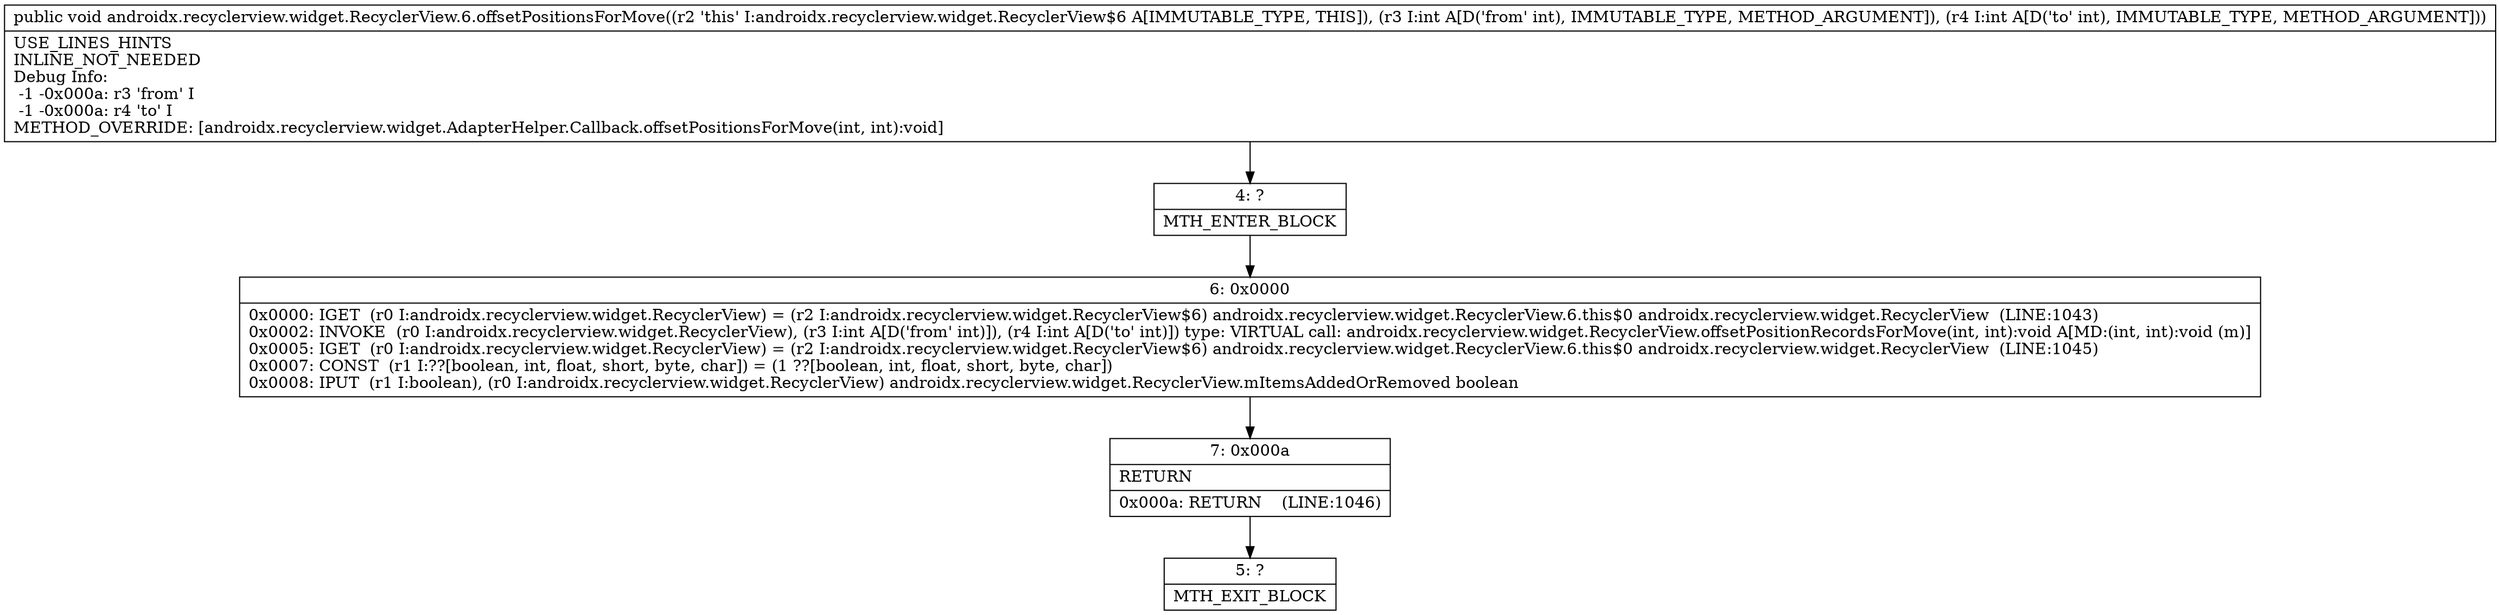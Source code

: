 digraph "CFG forandroidx.recyclerview.widget.RecyclerView.6.offsetPositionsForMove(II)V" {
Node_4 [shape=record,label="{4\:\ ?|MTH_ENTER_BLOCK\l}"];
Node_6 [shape=record,label="{6\:\ 0x0000|0x0000: IGET  (r0 I:androidx.recyclerview.widget.RecyclerView) = (r2 I:androidx.recyclerview.widget.RecyclerView$6) androidx.recyclerview.widget.RecyclerView.6.this$0 androidx.recyclerview.widget.RecyclerView  (LINE:1043)\l0x0002: INVOKE  (r0 I:androidx.recyclerview.widget.RecyclerView), (r3 I:int A[D('from' int)]), (r4 I:int A[D('to' int)]) type: VIRTUAL call: androidx.recyclerview.widget.RecyclerView.offsetPositionRecordsForMove(int, int):void A[MD:(int, int):void (m)]\l0x0005: IGET  (r0 I:androidx.recyclerview.widget.RecyclerView) = (r2 I:androidx.recyclerview.widget.RecyclerView$6) androidx.recyclerview.widget.RecyclerView.6.this$0 androidx.recyclerview.widget.RecyclerView  (LINE:1045)\l0x0007: CONST  (r1 I:??[boolean, int, float, short, byte, char]) = (1 ??[boolean, int, float, short, byte, char]) \l0x0008: IPUT  (r1 I:boolean), (r0 I:androidx.recyclerview.widget.RecyclerView) androidx.recyclerview.widget.RecyclerView.mItemsAddedOrRemoved boolean \l}"];
Node_7 [shape=record,label="{7\:\ 0x000a|RETURN\l|0x000a: RETURN    (LINE:1046)\l}"];
Node_5 [shape=record,label="{5\:\ ?|MTH_EXIT_BLOCK\l}"];
MethodNode[shape=record,label="{public void androidx.recyclerview.widget.RecyclerView.6.offsetPositionsForMove((r2 'this' I:androidx.recyclerview.widget.RecyclerView$6 A[IMMUTABLE_TYPE, THIS]), (r3 I:int A[D('from' int), IMMUTABLE_TYPE, METHOD_ARGUMENT]), (r4 I:int A[D('to' int), IMMUTABLE_TYPE, METHOD_ARGUMENT]))  | USE_LINES_HINTS\lINLINE_NOT_NEEDED\lDebug Info:\l  \-1 \-0x000a: r3 'from' I\l  \-1 \-0x000a: r4 'to' I\lMETHOD_OVERRIDE: [androidx.recyclerview.widget.AdapterHelper.Callback.offsetPositionsForMove(int, int):void]\l}"];
MethodNode -> Node_4;Node_4 -> Node_6;
Node_6 -> Node_7;
Node_7 -> Node_5;
}

